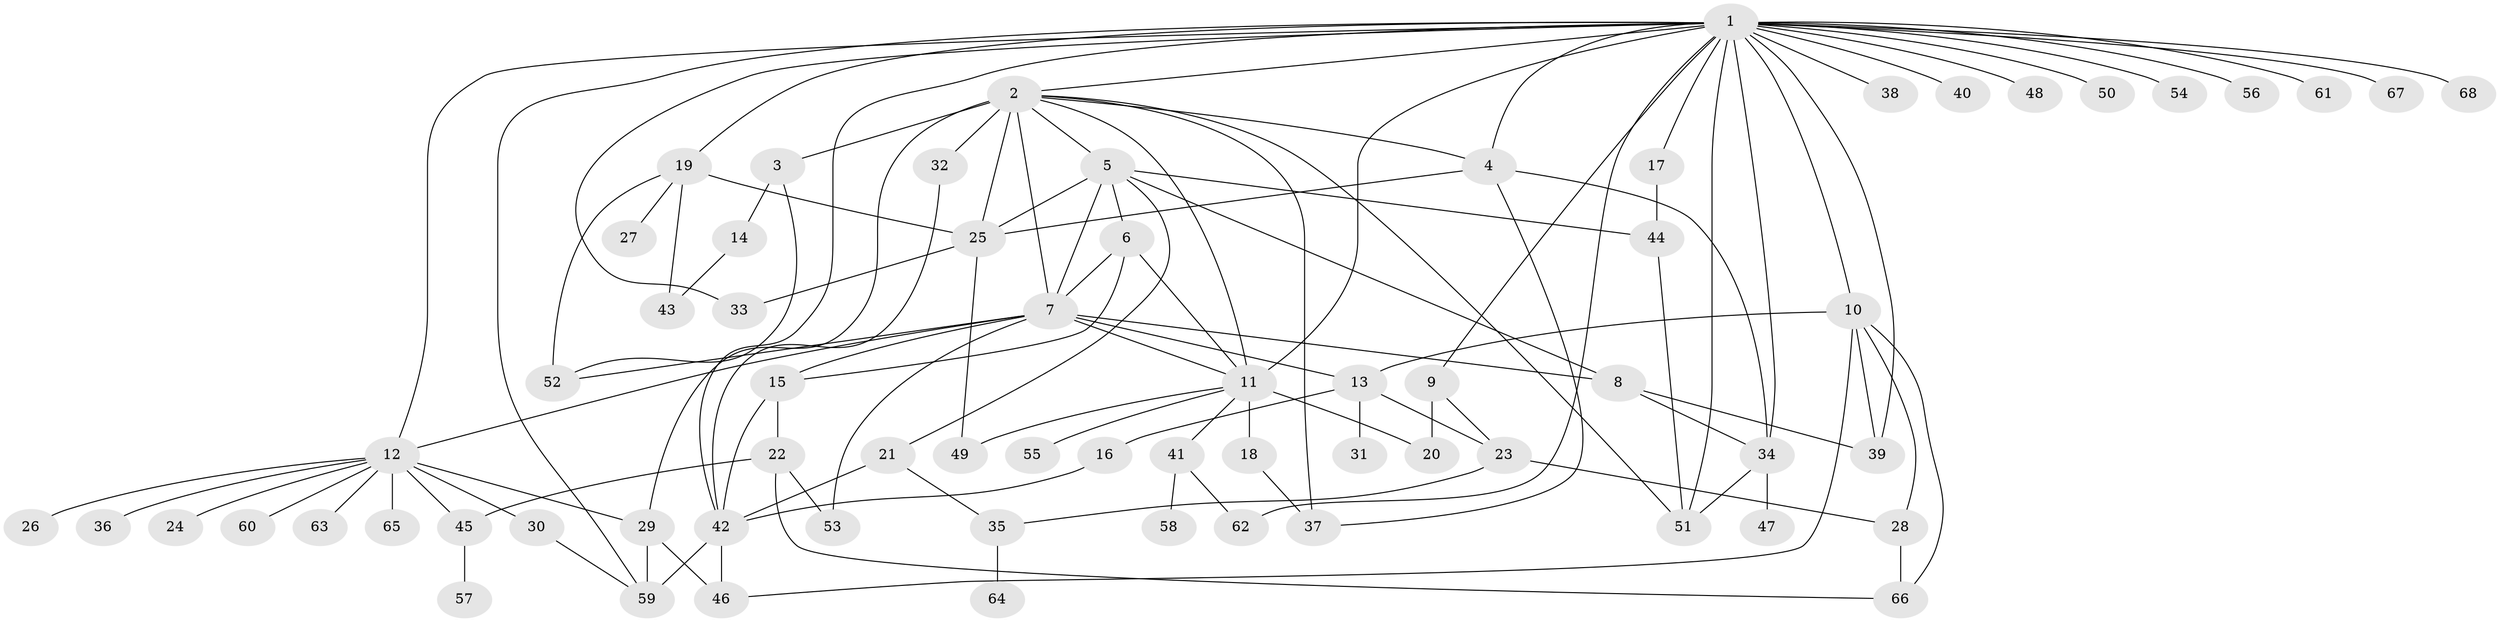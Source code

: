 // original degree distribution, {26: 0.007352941176470588, 17: 0.007352941176470588, 3: 0.08088235294117647, 8: 0.014705882352941176, 9: 0.014705882352941176, 4: 0.10294117647058823, 2: 0.23529411764705882, 12: 0.007352941176470588, 14: 0.007352941176470588, 13: 0.007352941176470588, 5: 0.022058823529411766, 7: 0.022058823529411766, 1: 0.4632352941176471, 6: 0.007352941176470588}
// Generated by graph-tools (version 1.1) at 2025/50/03/04/25 22:50:10]
// undirected, 68 vertices, 114 edges
graph export_dot {
  node [color=gray90,style=filled];
  1;
  2;
  3;
  4;
  5;
  6;
  7;
  8;
  9;
  10;
  11;
  12;
  13;
  14;
  15;
  16;
  17;
  18;
  19;
  20;
  21;
  22;
  23;
  24;
  25;
  26;
  27;
  28;
  29;
  30;
  31;
  32;
  33;
  34;
  35;
  36;
  37;
  38;
  39;
  40;
  41;
  42;
  43;
  44;
  45;
  46;
  47;
  48;
  49;
  50;
  51;
  52;
  53;
  54;
  55;
  56;
  57;
  58;
  59;
  60;
  61;
  62;
  63;
  64;
  65;
  66;
  67;
  68;
  1 -- 2 [weight=1.0];
  1 -- 4 [weight=1.0];
  1 -- 9 [weight=1.0];
  1 -- 10 [weight=1.0];
  1 -- 11 [weight=1.0];
  1 -- 12 [weight=1.0];
  1 -- 17 [weight=1.0];
  1 -- 19 [weight=1.0];
  1 -- 33 [weight=1.0];
  1 -- 34 [weight=1.0];
  1 -- 38 [weight=1.0];
  1 -- 39 [weight=1.0];
  1 -- 40 [weight=1.0];
  1 -- 42 [weight=1.0];
  1 -- 48 [weight=1.0];
  1 -- 50 [weight=1.0];
  1 -- 51 [weight=1.0];
  1 -- 54 [weight=1.0];
  1 -- 56 [weight=1.0];
  1 -- 59 [weight=1.0];
  1 -- 61 [weight=1.0];
  1 -- 62 [weight=1.0];
  1 -- 67 [weight=1.0];
  1 -- 68 [weight=1.0];
  2 -- 3 [weight=1.0];
  2 -- 4 [weight=1.0];
  2 -- 5 [weight=1.0];
  2 -- 7 [weight=1.0];
  2 -- 11 [weight=2.0];
  2 -- 25 [weight=2.0];
  2 -- 29 [weight=1.0];
  2 -- 32 [weight=4.0];
  2 -- 37 [weight=1.0];
  2 -- 51 [weight=1.0];
  3 -- 14 [weight=1.0];
  3 -- 52 [weight=1.0];
  4 -- 25 [weight=1.0];
  4 -- 34 [weight=3.0];
  4 -- 37 [weight=1.0];
  5 -- 6 [weight=1.0];
  5 -- 7 [weight=2.0];
  5 -- 8 [weight=1.0];
  5 -- 21 [weight=1.0];
  5 -- 25 [weight=1.0];
  5 -- 44 [weight=1.0];
  6 -- 7 [weight=4.0];
  6 -- 11 [weight=1.0];
  6 -- 15 [weight=1.0];
  7 -- 8 [weight=1.0];
  7 -- 11 [weight=1.0];
  7 -- 12 [weight=1.0];
  7 -- 13 [weight=1.0];
  7 -- 15 [weight=1.0];
  7 -- 52 [weight=1.0];
  7 -- 53 [weight=1.0];
  8 -- 34 [weight=1.0];
  8 -- 39 [weight=1.0];
  9 -- 20 [weight=1.0];
  9 -- 23 [weight=1.0];
  10 -- 13 [weight=1.0];
  10 -- 28 [weight=1.0];
  10 -- 39 [weight=1.0];
  10 -- 46 [weight=1.0];
  10 -- 66 [weight=1.0];
  11 -- 18 [weight=1.0];
  11 -- 20 [weight=3.0];
  11 -- 41 [weight=1.0];
  11 -- 49 [weight=1.0];
  11 -- 55 [weight=1.0];
  12 -- 24 [weight=1.0];
  12 -- 26 [weight=1.0];
  12 -- 29 [weight=1.0];
  12 -- 30 [weight=1.0];
  12 -- 36 [weight=1.0];
  12 -- 45 [weight=1.0];
  12 -- 60 [weight=1.0];
  12 -- 63 [weight=1.0];
  12 -- 65 [weight=1.0];
  13 -- 16 [weight=1.0];
  13 -- 23 [weight=8.0];
  13 -- 31 [weight=1.0];
  14 -- 43 [weight=2.0];
  15 -- 22 [weight=1.0];
  15 -- 42 [weight=1.0];
  16 -- 42 [weight=1.0];
  17 -- 44 [weight=1.0];
  18 -- 37 [weight=1.0];
  19 -- 25 [weight=1.0];
  19 -- 27 [weight=1.0];
  19 -- 43 [weight=1.0];
  19 -- 52 [weight=1.0];
  21 -- 35 [weight=1.0];
  21 -- 42 [weight=1.0];
  22 -- 45 [weight=1.0];
  22 -- 53 [weight=1.0];
  22 -- 66 [weight=1.0];
  23 -- 28 [weight=1.0];
  23 -- 35 [weight=1.0];
  25 -- 33 [weight=1.0];
  25 -- 49 [weight=1.0];
  28 -- 66 [weight=1.0];
  29 -- 46 [weight=1.0];
  29 -- 59 [weight=3.0];
  30 -- 59 [weight=1.0];
  32 -- 42 [weight=1.0];
  34 -- 47 [weight=1.0];
  34 -- 51 [weight=1.0];
  35 -- 64 [weight=1.0];
  41 -- 58 [weight=1.0];
  41 -- 62 [weight=1.0];
  42 -- 46 [weight=1.0];
  42 -- 59 [weight=1.0];
  44 -- 51 [weight=1.0];
  45 -- 57 [weight=1.0];
}
